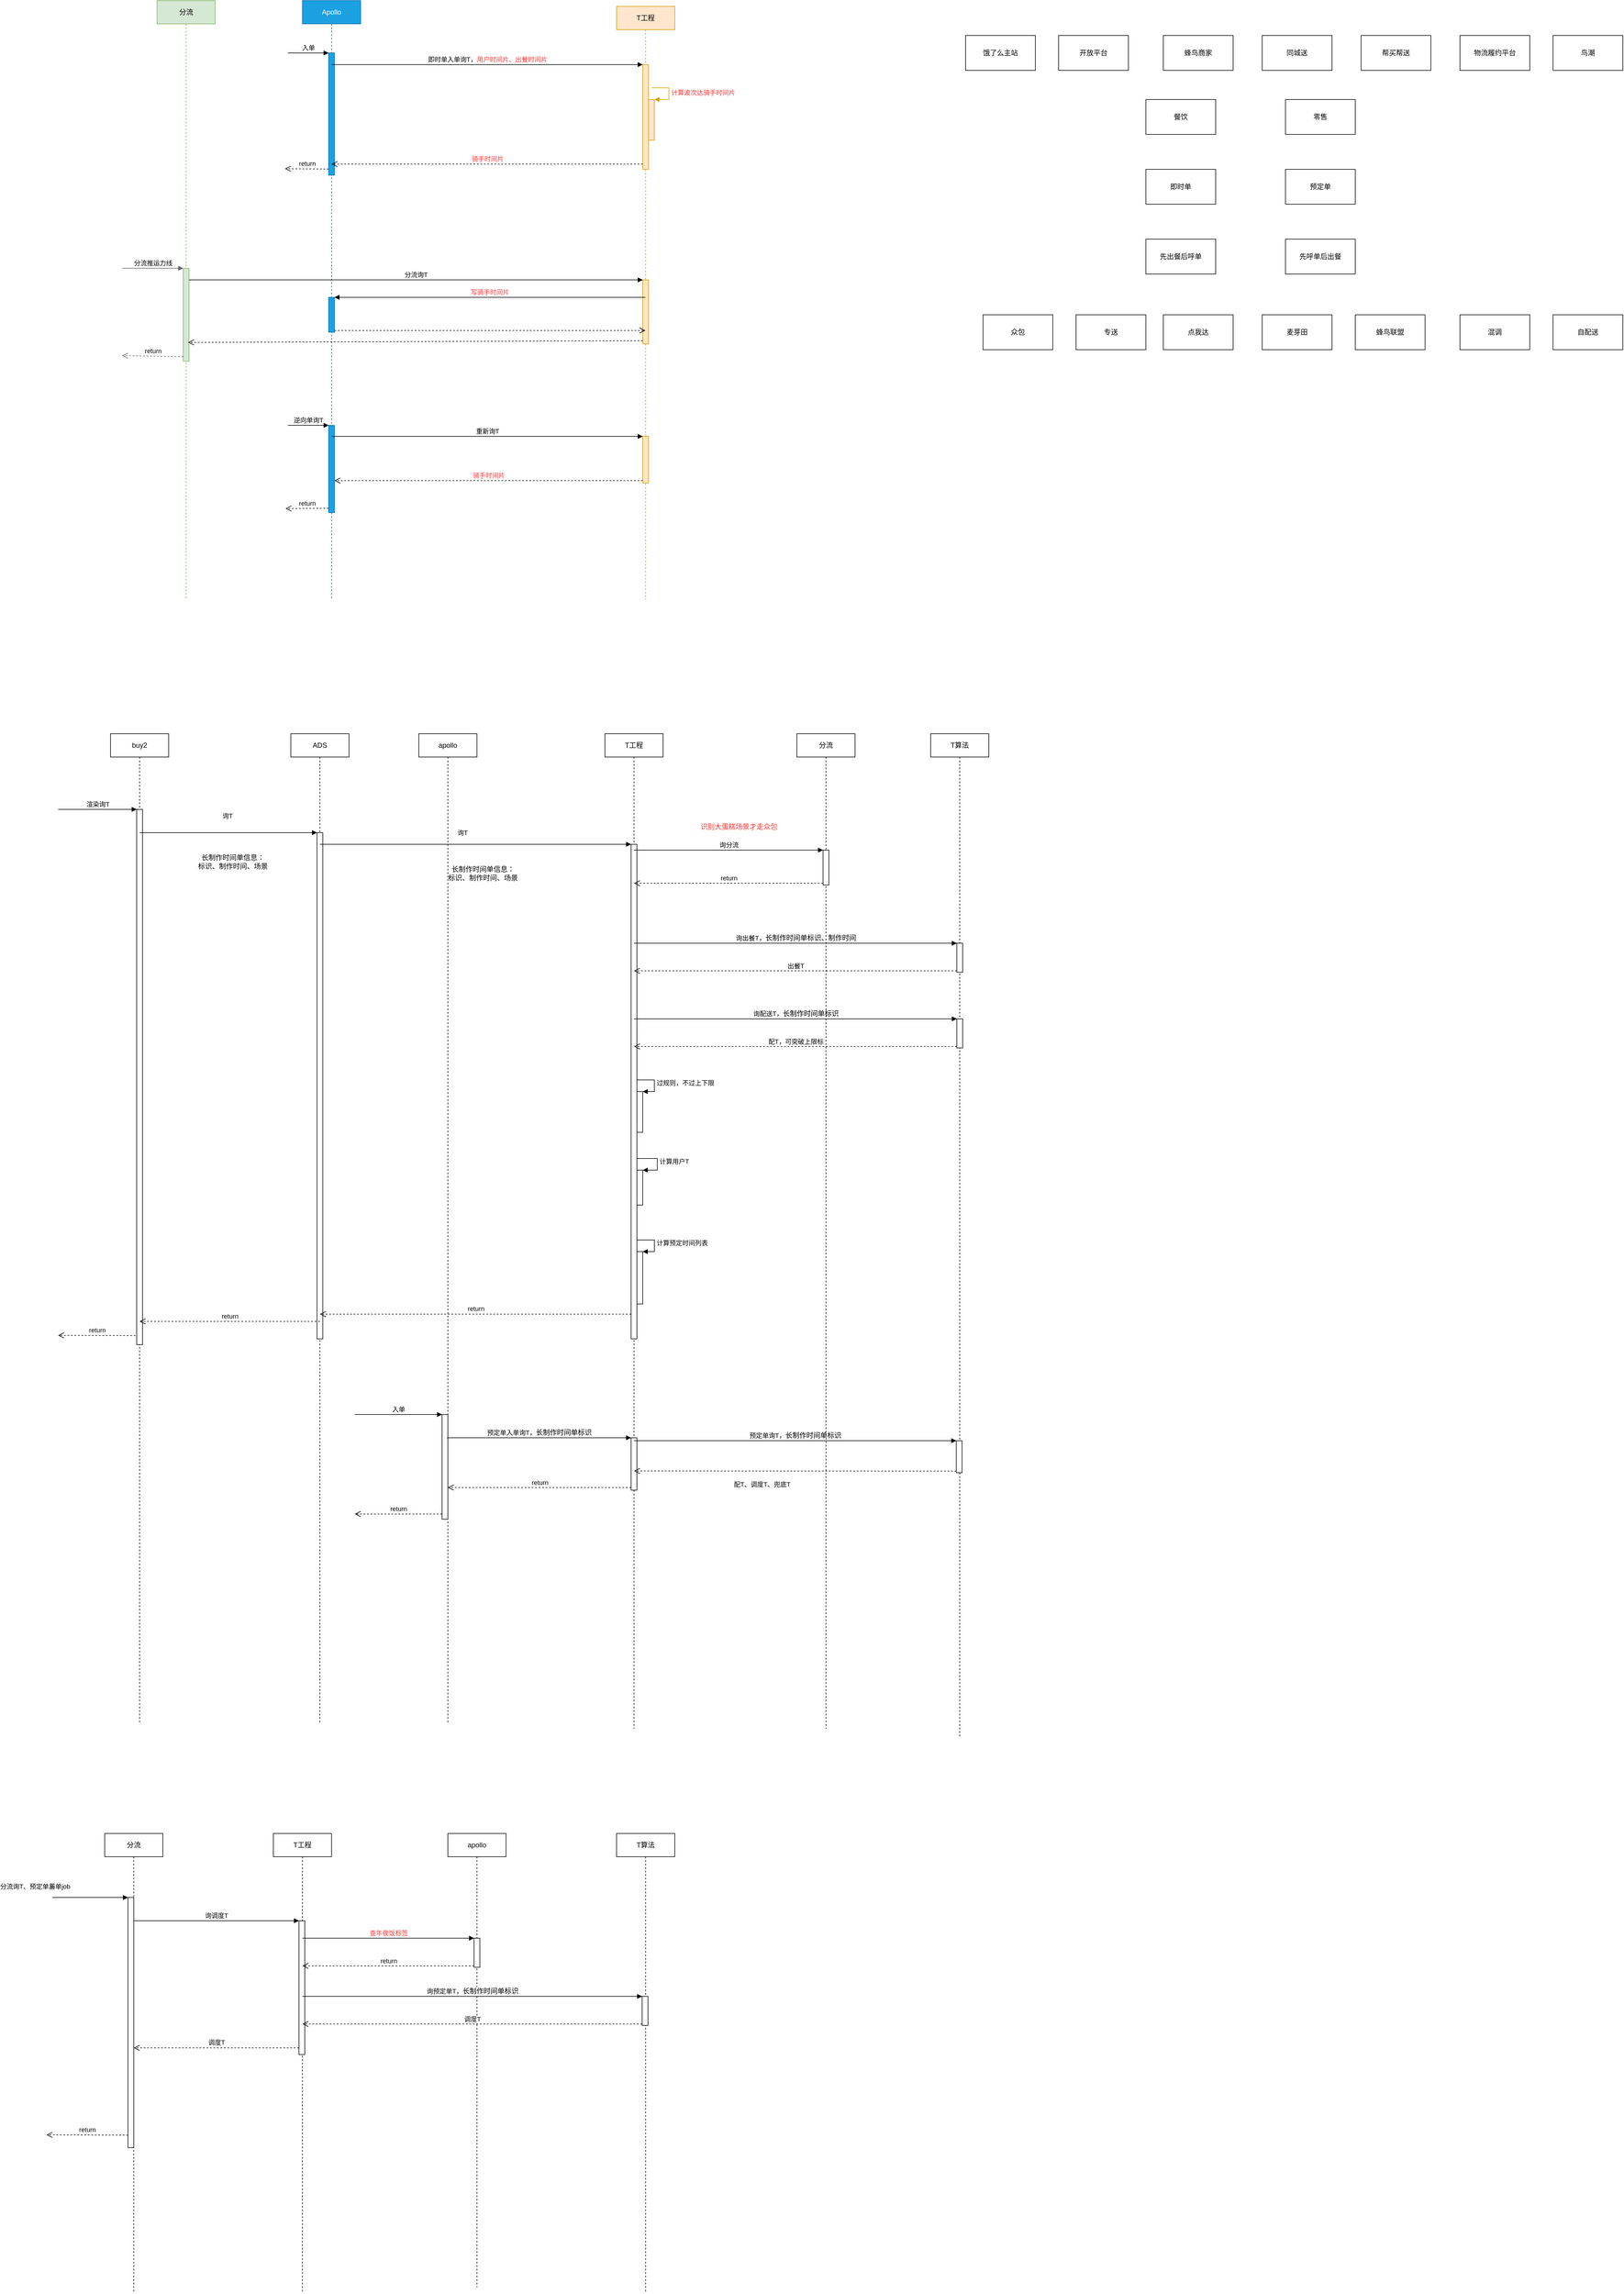 <mxfile version="20.8.1" type="github">
  <diagram id="E3jALuVVR5PxI1aeyk7M" name="第 1 页">
    <mxGraphModel dx="4284" dy="1885" grid="1" gridSize="10" guides="1" tooltips="1" connect="1" arrows="1" fold="1" page="1" pageScale="1" pageWidth="827" pageHeight="1169" math="0" shadow="0">
      <root>
        <mxCell id="0" />
        <mxCell id="1" parent="0" />
        <mxCell id="e2RcNM_Y5yWlaevunkYN-1" value="Apollo" style="shape=umlLifeline;perimeter=lifelinePerimeter;whiteSpace=wrap;html=1;container=1;collapsible=0;recursiveResize=0;outlineConnect=0;fillColor=#1ba1e2;fontColor=#ffffff;strokeColor=#006EAF;" parent="1" vertex="1">
          <mxGeometry x="40" y="10" width="100" height="1030" as="geometry" />
        </mxCell>
        <mxCell id="e2RcNM_Y5yWlaevunkYN-4" value="" style="html=1;points=[];perimeter=orthogonalPerimeter;fillColor=#1ba1e2;fontColor=#ffffff;strokeColor=#006EAF;" parent="e2RcNM_Y5yWlaevunkYN-1" vertex="1">
          <mxGeometry x="45" y="90" width="10" height="210" as="geometry" />
        </mxCell>
        <mxCell id="e2RcNM_Y5yWlaevunkYN-5" value="入单" style="html=1;verticalAlign=bottom;endArrow=block;entryX=0;entryY=0;rounded=0;" parent="e2RcNM_Y5yWlaevunkYN-1" target="e2RcNM_Y5yWlaevunkYN-4" edge="1">
          <mxGeometry relative="1" as="geometry">
            <mxPoint x="-25" y="90" as="sourcePoint" />
          </mxGeometry>
        </mxCell>
        <mxCell id="e2RcNM_Y5yWlaevunkYN-6" value="return" style="html=1;verticalAlign=bottom;endArrow=open;dashed=1;endSize=8;exitX=0;exitY=0.95;rounded=0;" parent="e2RcNM_Y5yWlaevunkYN-1" source="e2RcNM_Y5yWlaevunkYN-4" edge="1">
          <mxGeometry relative="1" as="geometry">
            <mxPoint x="-30" y="289" as="targetPoint" />
          </mxGeometry>
        </mxCell>
        <mxCell id="e2RcNM_Y5yWlaevunkYN-29" value="" style="html=1;points=[];perimeter=orthogonalPerimeter;fontColor=#ffffff;fillColor=#1ba1e2;strokeColor=#006EAF;" parent="e2RcNM_Y5yWlaevunkYN-1" vertex="1">
          <mxGeometry x="45" y="510" width="10" height="60" as="geometry" />
        </mxCell>
        <mxCell id="e2RcNM_Y5yWlaevunkYN-55" value="" style="html=1;points=[];perimeter=orthogonalPerimeter;fontColor=#ffffff;fillColor=#1ba1e2;strokeColor=#006EAF;" parent="e2RcNM_Y5yWlaevunkYN-1" vertex="1">
          <mxGeometry x="45" y="730" width="10" height="150" as="geometry" />
        </mxCell>
        <mxCell id="e2RcNM_Y5yWlaevunkYN-56" value="逆向单询T" style="html=1;verticalAlign=bottom;endArrow=block;entryX=0;entryY=0;rounded=0;fontColor=#000000;" parent="e2RcNM_Y5yWlaevunkYN-1" target="e2RcNM_Y5yWlaevunkYN-55" edge="1">
          <mxGeometry relative="1" as="geometry">
            <mxPoint x="-25" y="730" as="sourcePoint" />
          </mxGeometry>
        </mxCell>
        <mxCell id="e2RcNM_Y5yWlaevunkYN-57" value="return" style="html=1;verticalAlign=bottom;endArrow=open;dashed=1;endSize=8;exitX=0;exitY=0.95;rounded=0;fontColor=#000000;" parent="e2RcNM_Y5yWlaevunkYN-1" source="e2RcNM_Y5yWlaevunkYN-55" edge="1">
          <mxGeometry relative="1" as="geometry">
            <mxPoint x="-29" y="873" as="targetPoint" />
          </mxGeometry>
        </mxCell>
        <mxCell id="e2RcNM_Y5yWlaevunkYN-2" value="T工程" style="shape=umlLifeline;perimeter=lifelinePerimeter;whiteSpace=wrap;html=1;container=1;collapsible=0;recursiveResize=0;outlineConnect=0;fillColor=#ffe6cc;strokeColor=#d79b00;" parent="1" vertex="1">
          <mxGeometry x="580" y="20" width="100" height="1020" as="geometry" />
        </mxCell>
        <mxCell id="e2RcNM_Y5yWlaevunkYN-7" value="" style="html=1;points=[];perimeter=orthogonalPerimeter;fillColor=#ffe6cc;strokeColor=#d79b00;" parent="e2RcNM_Y5yWlaevunkYN-2" vertex="1">
          <mxGeometry x="45" y="100" width="10" height="180" as="geometry" />
        </mxCell>
        <mxCell id="e2RcNM_Y5yWlaevunkYN-13" value="" style="html=1;points=[];perimeter=orthogonalPerimeter;fillColor=#ffe6cc;strokeColor=#d79b00;" parent="e2RcNM_Y5yWlaevunkYN-2" vertex="1">
          <mxGeometry x="45" y="470" width="10" height="110" as="geometry" />
        </mxCell>
        <mxCell id="e2RcNM_Y5yWlaevunkYN-26" value="" style="html=1;points=[];perimeter=orthogonalPerimeter;fillColor=#ffe6cc;strokeColor=#d79b00;" parent="e2RcNM_Y5yWlaevunkYN-2" vertex="1">
          <mxGeometry x="55" y="160" width="10" height="70" as="geometry" />
        </mxCell>
        <mxCell id="e2RcNM_Y5yWlaevunkYN-27" value="&lt;font color=&quot;#ff3333&quot;&gt;计算波次达骑手时间片&lt;/font&gt;" style="edgeStyle=orthogonalEdgeStyle;html=1;align=left;spacingLeft=2;endArrow=block;rounded=0;entryX=1;entryY=0;fontColor=#000000;fillColor=#ffe6cc;strokeColor=#d79b00;" parent="e2RcNM_Y5yWlaevunkYN-2" target="e2RcNM_Y5yWlaevunkYN-26" edge="1">
          <mxGeometry relative="1" as="geometry">
            <mxPoint x="60" y="140" as="sourcePoint" />
            <Array as="points">
              <mxPoint x="90" y="140" />
            </Array>
          </mxGeometry>
        </mxCell>
        <mxCell id="e2RcNM_Y5yWlaevunkYN-58" value="" style="html=1;points=[];perimeter=orthogonalPerimeter;fillColor=#ffe6cc;strokeColor=#d79b00;" parent="e2RcNM_Y5yWlaevunkYN-2" vertex="1">
          <mxGeometry x="45" y="739" width="10" height="80" as="geometry" />
        </mxCell>
        <mxCell id="e2RcNM_Y5yWlaevunkYN-3" value="分流" style="shape=umlLifeline;perimeter=lifelinePerimeter;whiteSpace=wrap;html=1;container=1;collapsible=0;recursiveResize=0;outlineConnect=0;fillColor=#d5e8d4;strokeColor=#82b366;" parent="1" vertex="1">
          <mxGeometry x="-210" y="10" width="100" height="1030" as="geometry" />
        </mxCell>
        <mxCell id="e2RcNM_Y5yWlaevunkYN-10" value="" style="html=1;points=[];perimeter=orthogonalPerimeter;fillColor=#d5e8d4;strokeColor=#82b366;" parent="e2RcNM_Y5yWlaevunkYN-3" vertex="1">
          <mxGeometry x="45" y="460" width="10" height="160" as="geometry" />
        </mxCell>
        <mxCell id="e2RcNM_Y5yWlaevunkYN-11" value="分流推运力线" style="html=1;verticalAlign=bottom;endArrow=block;entryX=0;entryY=0;rounded=0;fillColor=#f5f5f5;strokeColor=#666666;" parent="e2RcNM_Y5yWlaevunkYN-3" target="e2RcNM_Y5yWlaevunkYN-10" edge="1">
          <mxGeometry relative="1" as="geometry">
            <mxPoint x="-60" y="460" as="sourcePoint" />
          </mxGeometry>
        </mxCell>
        <mxCell id="e2RcNM_Y5yWlaevunkYN-12" value="return" style="html=1;verticalAlign=bottom;endArrow=open;dashed=1;endSize=8;exitX=0;exitY=0.95;rounded=0;fillColor=#f5f5f5;strokeColor=#666666;" parent="e2RcNM_Y5yWlaevunkYN-3" source="e2RcNM_Y5yWlaevunkYN-10" edge="1">
          <mxGeometry relative="1" as="geometry">
            <mxPoint x="-60" y="610" as="targetPoint" />
          </mxGeometry>
        </mxCell>
        <mxCell id="e2RcNM_Y5yWlaevunkYN-8" value="即时单入单询T，&lt;font color=&quot;#ff3333&quot;&gt;用户时间片、出餐时间片&lt;/font&gt;" style="html=1;verticalAlign=bottom;endArrow=block;entryX=0;entryY=0;rounded=0;" parent="1" source="e2RcNM_Y5yWlaevunkYN-1" target="e2RcNM_Y5yWlaevunkYN-7" edge="1">
          <mxGeometry relative="1" as="geometry">
            <mxPoint x="195" y="110" as="sourcePoint" />
          </mxGeometry>
        </mxCell>
        <mxCell id="e2RcNM_Y5yWlaevunkYN-9" value="&lt;font color=&quot;#ff3333&quot;&gt;骑手时间片&lt;/font&gt;" style="html=1;verticalAlign=bottom;endArrow=open;dashed=1;endSize=8;exitX=0;exitY=0.95;rounded=0;" parent="1" source="e2RcNM_Y5yWlaevunkYN-7" target="e2RcNM_Y5yWlaevunkYN-1" edge="1">
          <mxGeometry relative="1" as="geometry">
            <mxPoint x="200" y="170" as="targetPoint" />
          </mxGeometry>
        </mxCell>
        <mxCell id="e2RcNM_Y5yWlaevunkYN-14" value="分流询T" style="html=1;verticalAlign=bottom;endArrow=block;entryX=0;entryY=0;rounded=0;" parent="1" source="e2RcNM_Y5yWlaevunkYN-10" target="e2RcNM_Y5yWlaevunkYN-13" edge="1">
          <mxGeometry relative="1" as="geometry">
            <mxPoint x="-160" y="500" as="sourcePoint" />
          </mxGeometry>
        </mxCell>
        <mxCell id="e2RcNM_Y5yWlaevunkYN-15" value="" style="html=1;verticalAlign=bottom;endArrow=open;dashed=1;endSize=8;exitX=0;exitY=0.95;rounded=0;entryX=0.844;entryY=0.797;entryDx=0;entryDy=0;entryPerimeter=0;" parent="1" source="e2RcNM_Y5yWlaevunkYN-13" target="e2RcNM_Y5yWlaevunkYN-10" edge="1">
          <mxGeometry relative="1" as="geometry">
            <mxPoint x="-161" y="576" as="targetPoint" />
          </mxGeometry>
        </mxCell>
        <mxCell id="e2RcNM_Y5yWlaevunkYN-30" value="写骑手时间片" style="html=1;verticalAlign=bottom;endArrow=block;entryX=1;entryY=0;rounded=0;fontColor=#FF3333;" parent="1" source="e2RcNM_Y5yWlaevunkYN-2" target="e2RcNM_Y5yWlaevunkYN-29" edge="1">
          <mxGeometry relative="1" as="geometry">
            <mxPoint x="155" y="510" as="sourcePoint" />
          </mxGeometry>
        </mxCell>
        <mxCell id="e2RcNM_Y5yWlaevunkYN-31" value="" style="html=1;verticalAlign=bottom;endArrow=open;dashed=1;endSize=8;exitX=1;exitY=0.95;rounded=0;fontColor=#FF3333;" parent="1" source="e2RcNM_Y5yWlaevunkYN-29" target="e2RcNM_Y5yWlaevunkYN-2" edge="1">
          <mxGeometry relative="1" as="geometry">
            <mxPoint x="155" y="567" as="targetPoint" />
          </mxGeometry>
        </mxCell>
        <mxCell id="e2RcNM_Y5yWlaevunkYN-35" value="饿了么主站" style="whiteSpace=wrap;html=1;fontColor=#000000;" parent="1" vertex="1">
          <mxGeometry x="1180" y="70" width="120" height="60" as="geometry" />
        </mxCell>
        <mxCell id="e2RcNM_Y5yWlaevunkYN-36" value="开放平台" style="whiteSpace=wrap;html=1;fontColor=#000000;" parent="1" vertex="1">
          <mxGeometry x="1340" y="70" width="120" height="60" as="geometry" />
        </mxCell>
        <mxCell id="e2RcNM_Y5yWlaevunkYN-37" value="同城送" style="whiteSpace=wrap;html=1;fontColor=#000000;" parent="1" vertex="1">
          <mxGeometry x="1690" y="70" width="120" height="60" as="geometry" />
        </mxCell>
        <mxCell id="e2RcNM_Y5yWlaevunkYN-38" value="帮买帮送" style="whiteSpace=wrap;html=1;fontColor=#000000;" parent="1" vertex="1">
          <mxGeometry x="1860" y="70" width="120" height="60" as="geometry" />
        </mxCell>
        <mxCell id="e2RcNM_Y5yWlaevunkYN-39" value="物流履约平台" style="whiteSpace=wrap;html=1;fontColor=#000000;" parent="1" vertex="1">
          <mxGeometry x="2030" y="70" width="120" height="60" as="geometry" />
        </mxCell>
        <mxCell id="e2RcNM_Y5yWlaevunkYN-40" value="鸟潮" style="whiteSpace=wrap;html=1;fontColor=#000000;" parent="1" vertex="1">
          <mxGeometry x="2190" y="70" width="120" height="60" as="geometry" />
        </mxCell>
        <mxCell id="e2RcNM_Y5yWlaevunkYN-41" value="餐饮" style="whiteSpace=wrap;html=1;fontColor=#000000;" parent="1" vertex="1">
          <mxGeometry x="1490" y="180" width="120" height="60" as="geometry" />
        </mxCell>
        <mxCell id="e2RcNM_Y5yWlaevunkYN-42" value="零售" style="whiteSpace=wrap;html=1;fontColor=#000000;" parent="1" vertex="1">
          <mxGeometry x="1730" y="180" width="120" height="60" as="geometry" />
        </mxCell>
        <mxCell id="e2RcNM_Y5yWlaevunkYN-43" value="众包" style="whiteSpace=wrap;html=1;fontColor=#000000;" parent="1" vertex="1">
          <mxGeometry x="1210" y="550" width="120" height="60" as="geometry" />
        </mxCell>
        <mxCell id="e2RcNM_Y5yWlaevunkYN-44" value="专送" style="whiteSpace=wrap;html=1;fontColor=#000000;" parent="1" vertex="1">
          <mxGeometry x="1370" y="550" width="120" height="60" as="geometry" />
        </mxCell>
        <mxCell id="e2RcNM_Y5yWlaevunkYN-45" value="混调" style="whiteSpace=wrap;html=1;fontColor=#000000;" parent="1" vertex="1">
          <mxGeometry x="2030" y="550" width="120" height="60" as="geometry" />
        </mxCell>
        <mxCell id="e2RcNM_Y5yWlaevunkYN-46" value="自配送" style="whiteSpace=wrap;html=1;fontColor=#000000;" parent="1" vertex="1">
          <mxGeometry x="2190" y="550" width="120" height="60" as="geometry" />
        </mxCell>
        <mxCell id="e2RcNM_Y5yWlaevunkYN-47" value="即时单" style="whiteSpace=wrap;html=1;fontColor=#000000;" parent="1" vertex="1">
          <mxGeometry x="1490" y="300" width="120" height="60" as="geometry" />
        </mxCell>
        <mxCell id="e2RcNM_Y5yWlaevunkYN-48" value="预定单" style="whiteSpace=wrap;html=1;fontColor=#000000;" parent="1" vertex="1">
          <mxGeometry x="1730" y="300" width="120" height="60" as="geometry" />
        </mxCell>
        <mxCell id="e2RcNM_Y5yWlaevunkYN-49" value="先出餐后呼单" style="whiteSpace=wrap;html=1;fontColor=#000000;" parent="1" vertex="1">
          <mxGeometry x="1490" y="420" width="120" height="60" as="geometry" />
        </mxCell>
        <mxCell id="e2RcNM_Y5yWlaevunkYN-50" value="先呼单后出餐" style="whiteSpace=wrap;html=1;fontColor=#000000;" parent="1" vertex="1">
          <mxGeometry x="1730" y="420" width="120" height="60" as="geometry" />
        </mxCell>
        <mxCell id="e2RcNM_Y5yWlaevunkYN-51" value="蜂鸟商家" style="whiteSpace=wrap;html=1;fontColor=#000000;" parent="1" vertex="1">
          <mxGeometry x="1520" y="70" width="120" height="60" as="geometry" />
        </mxCell>
        <mxCell id="e2RcNM_Y5yWlaevunkYN-52" value="点我达" style="whiteSpace=wrap;html=1;fontColor=#000000;" parent="1" vertex="1">
          <mxGeometry x="1520" y="550" width="120" height="60" as="geometry" />
        </mxCell>
        <mxCell id="e2RcNM_Y5yWlaevunkYN-53" value="麦芽田" style="whiteSpace=wrap;html=1;fontColor=#000000;" parent="1" vertex="1">
          <mxGeometry x="1690" y="550" width="120" height="60" as="geometry" />
        </mxCell>
        <mxCell id="e2RcNM_Y5yWlaevunkYN-54" value="蜂鸟联盟" style="whiteSpace=wrap;html=1;fontColor=#000000;" parent="1" vertex="1">
          <mxGeometry x="1850" y="550" width="120" height="60" as="geometry" />
        </mxCell>
        <mxCell id="e2RcNM_Y5yWlaevunkYN-59" value="重新询T" style="html=1;verticalAlign=bottom;endArrow=block;entryX=0;entryY=0;rounded=0;fontColor=#000000;" parent="1" target="e2RcNM_Y5yWlaevunkYN-58" edge="1">
          <mxGeometry relative="1" as="geometry">
            <mxPoint x="90.25" y="759" as="sourcePoint" />
          </mxGeometry>
        </mxCell>
        <mxCell id="e2RcNM_Y5yWlaevunkYN-60" value="&lt;span style=&quot;color: rgb(255, 51, 51);&quot;&gt;骑手时间片&lt;/span&gt;" style="html=1;verticalAlign=bottom;endArrow=open;dashed=1;endSize=8;exitX=0;exitY=0.95;rounded=0;fontColor=#000000;" parent="1" source="e2RcNM_Y5yWlaevunkYN-58" target="e2RcNM_Y5yWlaevunkYN-55" edge="1">
          <mxGeometry relative="1" as="geometry">
            <mxPoint x="555" y="835" as="targetPoint" />
          </mxGeometry>
        </mxCell>
        <mxCell id="AoUmKHOgmjfq3gmo8bAv-2" value="buy2" style="shape=umlLifeline;perimeter=lifelinePerimeter;whiteSpace=wrap;html=1;container=1;collapsible=0;recursiveResize=0;outlineConnect=0;" parent="1" vertex="1">
          <mxGeometry x="-290" y="1270" width="100" height="1700" as="geometry" />
        </mxCell>
        <mxCell id="AoUmKHOgmjfq3gmo8bAv-10" value="" style="html=1;points=[];perimeter=orthogonalPerimeter;" parent="AoUmKHOgmjfq3gmo8bAv-2" vertex="1">
          <mxGeometry x="45" y="130" width="10" height="920" as="geometry" />
        </mxCell>
        <mxCell id="AoUmKHOgmjfq3gmo8bAv-11" value="渲染询T" style="html=1;verticalAlign=bottom;endArrow=block;entryX=0;entryY=0;rounded=0;" parent="AoUmKHOgmjfq3gmo8bAv-2" target="AoUmKHOgmjfq3gmo8bAv-10" edge="1">
          <mxGeometry relative="1" as="geometry">
            <mxPoint x="-90" y="130" as="sourcePoint" />
          </mxGeometry>
        </mxCell>
        <mxCell id="AoUmKHOgmjfq3gmo8bAv-12" value="return" style="html=1;verticalAlign=bottom;endArrow=open;dashed=1;endSize=8;rounded=0;exitX=-0.2;exitY=0.983;exitDx=0;exitDy=0;exitPerimeter=0;" parent="AoUmKHOgmjfq3gmo8bAv-2" source="AoUmKHOgmjfq3gmo8bAv-10" edge="1">
          <mxGeometry relative="1" as="geometry">
            <mxPoint x="-90" y="1034" as="targetPoint" />
          </mxGeometry>
        </mxCell>
        <mxCell id="AoUmKHOgmjfq3gmo8bAv-3" value="ADS" style="shape=umlLifeline;perimeter=lifelinePerimeter;whiteSpace=wrap;html=1;container=1;collapsible=0;recursiveResize=0;outlineConnect=0;" parent="1" vertex="1">
          <mxGeometry x="20" y="1270" width="100" height="1700" as="geometry" />
        </mxCell>
        <mxCell id="AoUmKHOgmjfq3gmo8bAv-13" value="" style="html=1;points=[];perimeter=orthogonalPerimeter;" parent="AoUmKHOgmjfq3gmo8bAv-3" vertex="1">
          <mxGeometry x="45" y="170" width="10" height="870" as="geometry" />
        </mxCell>
        <mxCell id="AoUmKHOgmjfq3gmo8bAv-4" value="T工程" style="shape=umlLifeline;perimeter=lifelinePerimeter;whiteSpace=wrap;html=1;container=1;collapsible=0;recursiveResize=0;outlineConnect=0;" parent="1" vertex="1">
          <mxGeometry x="560" y="1270" width="100" height="1710" as="geometry" />
        </mxCell>
        <mxCell id="AoUmKHOgmjfq3gmo8bAv-16" value="" style="html=1;points=[];perimeter=orthogonalPerimeter;" parent="AoUmKHOgmjfq3gmo8bAv-4" vertex="1">
          <mxGeometry x="45" y="190" width="10" height="850" as="geometry" />
        </mxCell>
        <mxCell id="AoUmKHOgmjfq3gmo8bAv-35" value="" style="html=1;points=[];perimeter=orthogonalPerimeter;" parent="AoUmKHOgmjfq3gmo8bAv-4" vertex="1">
          <mxGeometry x="55" y="615" width="10" height="70" as="geometry" />
        </mxCell>
        <mxCell id="AoUmKHOgmjfq3gmo8bAv-36" value="过规则，不过上下限" style="edgeStyle=orthogonalEdgeStyle;html=1;align=left;spacingLeft=2;endArrow=block;rounded=0;entryX=1;entryY=0;fontColor=#000000;" parent="AoUmKHOgmjfq3gmo8bAv-4" target="AoUmKHOgmjfq3gmo8bAv-35" edge="1">
          <mxGeometry relative="1" as="geometry">
            <mxPoint x="55" y="595" as="sourcePoint" />
            <Array as="points">
              <mxPoint x="85" y="595" />
            </Array>
          </mxGeometry>
        </mxCell>
        <mxCell id="AoUmKHOgmjfq3gmo8bAv-37" value="" style="html=1;points=[];perimeter=orthogonalPerimeter;" parent="AoUmKHOgmjfq3gmo8bAv-4" vertex="1">
          <mxGeometry x="55" y="750" width="10" height="60" as="geometry" />
        </mxCell>
        <mxCell id="AoUmKHOgmjfq3gmo8bAv-38" value="计算用户T" style="edgeStyle=orthogonalEdgeStyle;html=1;align=left;spacingLeft=2;endArrow=block;rounded=0;entryX=1;entryY=0;" parent="AoUmKHOgmjfq3gmo8bAv-4" target="AoUmKHOgmjfq3gmo8bAv-37" edge="1">
          <mxGeometry relative="1" as="geometry">
            <mxPoint x="55" y="730" as="sourcePoint" />
            <Array as="points">
              <mxPoint x="90" y="730" />
            </Array>
          </mxGeometry>
        </mxCell>
        <mxCell id="AoUmKHOgmjfq3gmo8bAv-39" value="" style="html=1;points=[];perimeter=orthogonalPerimeter;" parent="AoUmKHOgmjfq3gmo8bAv-4" vertex="1">
          <mxGeometry x="55" y="890" width="10" height="90" as="geometry" />
        </mxCell>
        <mxCell id="AoUmKHOgmjfq3gmo8bAv-40" value="计算预定时间列表" style="edgeStyle=orthogonalEdgeStyle;html=1;align=left;spacingLeft=2;endArrow=block;rounded=0;entryX=1;entryY=0;" parent="AoUmKHOgmjfq3gmo8bAv-4" target="AoUmKHOgmjfq3gmo8bAv-39" edge="1">
          <mxGeometry relative="1" as="geometry">
            <mxPoint x="55" y="870" as="sourcePoint" />
            <Array as="points">
              <mxPoint x="85" y="870" />
            </Array>
          </mxGeometry>
        </mxCell>
        <mxCell id="AoUmKHOgmjfq3gmo8bAv-50" value="" style="html=1;points=[];perimeter=orthogonalPerimeter;" parent="AoUmKHOgmjfq3gmo8bAv-4" vertex="1">
          <mxGeometry x="45" y="1210" width="10" height="90" as="geometry" />
        </mxCell>
        <mxCell id="AoUmKHOgmjfq3gmo8bAv-6" value="T算法" style="shape=umlLifeline;perimeter=lifelinePerimeter;whiteSpace=wrap;html=1;container=1;collapsible=0;recursiveResize=0;outlineConnect=0;" parent="1" vertex="1">
          <mxGeometry x="1120" y="1270" width="100" height="1725" as="geometry" />
        </mxCell>
        <mxCell id="AoUmKHOgmjfq3gmo8bAv-25" value="" style="html=1;points=[];perimeter=orthogonalPerimeter;" parent="AoUmKHOgmjfq3gmo8bAv-6" vertex="1">
          <mxGeometry x="45" y="360" width="10" height="50" as="geometry" />
        </mxCell>
        <mxCell id="AoUmKHOgmjfq3gmo8bAv-32" value="" style="html=1;points=[];perimeter=orthogonalPerimeter;" parent="AoUmKHOgmjfq3gmo8bAv-6" vertex="1">
          <mxGeometry x="45" y="490" width="10" height="50" as="geometry" />
        </mxCell>
        <mxCell id="AoUmKHOgmjfq3gmo8bAv-53" value="" style="html=1;points=[];perimeter=orthogonalPerimeter;" parent="AoUmKHOgmjfq3gmo8bAv-6" vertex="1">
          <mxGeometry x="44" y="1215" width="10" height="55" as="geometry" />
        </mxCell>
        <mxCell id="AoUmKHOgmjfq3gmo8bAv-14" value="&lt;font color=&quot;#000000&quot;&gt;询T&lt;/font&gt;" style="html=1;verticalAlign=bottom;endArrow=block;entryX=0;entryY=0;rounded=0;fontColor=#FF3333;" parent="1" source="AoUmKHOgmjfq3gmo8bAv-2" target="AoUmKHOgmjfq3gmo8bAv-13" edge="1">
          <mxGeometry x="-0.014" y="20" relative="1" as="geometry">
            <mxPoint x="5" y="1440" as="sourcePoint" />
            <mxPoint as="offset" />
          </mxGeometry>
        </mxCell>
        <mxCell id="AoUmKHOgmjfq3gmo8bAv-17" value="" style="html=1;verticalAlign=bottom;endArrow=block;entryX=0;entryY=0;rounded=0;" parent="1" source="AoUmKHOgmjfq3gmo8bAv-3" target="AoUmKHOgmjfq3gmo8bAv-16" edge="1">
          <mxGeometry relative="1" as="geometry">
            <mxPoint x="455" y="1460" as="sourcePoint" />
          </mxGeometry>
        </mxCell>
        <mxCell id="AoUmKHOgmjfq3gmo8bAv-19" value="&lt;span style=&quot;font-size: 11px; background-color: rgb(255, 255, 255);&quot;&gt;&lt;font color=&quot;#000000&quot;&gt;询T&lt;/font&gt;&lt;/span&gt;" style="text;html=1;align=center;verticalAlign=middle;resizable=0;points=[];autosize=1;strokeColor=none;fillColor=none;fontColor=#FF3333;" parent="1" vertex="1">
          <mxGeometry x="290" y="1420" width="50" height="40" as="geometry" />
        </mxCell>
        <mxCell id="AoUmKHOgmjfq3gmo8bAv-26" value="&lt;font color=&quot;#000000&quot;&gt;询出餐T，&lt;/font&gt;&lt;span style=&quot;color: rgb(0, 0, 0); font-size: 12px; background-color: rgb(251, 251, 251);&quot;&gt;长制作时间单标识、制作时间&lt;/span&gt;" style="html=1;verticalAlign=bottom;endArrow=block;entryX=0;entryY=0;rounded=0;fontColor=#FF3333;" parent="1" source="AoUmKHOgmjfq3gmo8bAv-4" target="AoUmKHOgmjfq3gmo8bAv-25" edge="1">
          <mxGeometry relative="1" as="geometry">
            <mxPoint x="650" y="1620" as="sourcePoint" />
          </mxGeometry>
        </mxCell>
        <mxCell id="AoUmKHOgmjfq3gmo8bAv-27" value="出餐T" style="html=1;verticalAlign=bottom;endArrow=open;dashed=1;endSize=8;exitX=0;exitY=0.95;rounded=0;" parent="1" source="AoUmKHOgmjfq3gmo8bAv-25" target="AoUmKHOgmjfq3gmo8bAv-4" edge="1">
          <mxGeometry relative="1" as="geometry">
            <mxPoint x="740" y="1677" as="targetPoint" />
          </mxGeometry>
        </mxCell>
        <mxCell id="AoUmKHOgmjfq3gmo8bAv-33" value="&lt;font color=&quot;#000000&quot;&gt;询配送T，&lt;/font&gt;&lt;span style=&quot;color: rgb(0, 0, 0); font-size: 12px; background-color: rgb(251, 251, 251);&quot;&gt;长制作时间单标识&lt;/span&gt;" style="html=1;verticalAlign=bottom;endArrow=block;entryX=0;entryY=0;rounded=0;fontColor=#FF3333;" parent="1" source="AoUmKHOgmjfq3gmo8bAv-4" target="AoUmKHOgmjfq3gmo8bAv-32" edge="1">
          <mxGeometry relative="1" as="geometry">
            <mxPoint x="1078" y="1760" as="sourcePoint" />
          </mxGeometry>
        </mxCell>
        <mxCell id="AoUmKHOgmjfq3gmo8bAv-34" value="配T，可突破上限标" style="html=1;verticalAlign=bottom;endArrow=open;dashed=1;endSize=8;exitX=0;exitY=0.95;rounded=0;" parent="1" source="AoUmKHOgmjfq3gmo8bAv-32" target="AoUmKHOgmjfq3gmo8bAv-4" edge="1">
          <mxGeometry relative="1" as="geometry">
            <mxPoint x="1078" y="1836" as="targetPoint" />
          </mxGeometry>
        </mxCell>
        <mxCell id="AoUmKHOgmjfq3gmo8bAv-18" value="return" style="html=1;verticalAlign=bottom;endArrow=open;dashed=1;endSize=8;exitX=0;exitY=0.95;rounded=0;" parent="1" source="AoUmKHOgmjfq3gmo8bAv-16" target="AoUmKHOgmjfq3gmo8bAv-3" edge="1">
          <mxGeometry relative="1" as="geometry">
            <mxPoint x="340" y="1906" as="targetPoint" />
          </mxGeometry>
        </mxCell>
        <mxCell id="AoUmKHOgmjfq3gmo8bAv-15" value="return" style="html=1;verticalAlign=bottom;endArrow=open;dashed=1;endSize=8;rounded=0;" parent="1" target="AoUmKHOgmjfq3gmo8bAv-2" edge="1">
          <mxGeometry relative="1" as="geometry">
            <mxPoint x="-80" y="2272.667" as="targetPoint" />
            <mxPoint x="70" y="2280" as="sourcePoint" />
          </mxGeometry>
        </mxCell>
        <mxCell id="AoUmKHOgmjfq3gmo8bAv-42" value="apollo" style="shape=umlLifeline;perimeter=lifelinePerimeter;whiteSpace=wrap;html=1;container=1;collapsible=0;recursiveResize=0;outlineConnect=0;" parent="1" vertex="1">
          <mxGeometry x="240" y="1270" width="100" height="1700" as="geometry" />
        </mxCell>
        <mxCell id="AoUmKHOgmjfq3gmo8bAv-47" value="" style="html=1;points=[];perimeter=orthogonalPerimeter;" parent="AoUmKHOgmjfq3gmo8bAv-42" vertex="1">
          <mxGeometry x="40" y="1170" width="10" height="180" as="geometry" />
        </mxCell>
        <mxCell id="AoUmKHOgmjfq3gmo8bAv-48" value="入单" style="html=1;verticalAlign=bottom;endArrow=block;entryX=0;entryY=0;rounded=0;" parent="AoUmKHOgmjfq3gmo8bAv-42" target="AoUmKHOgmjfq3gmo8bAv-47" edge="1">
          <mxGeometry relative="1" as="geometry">
            <mxPoint x="-110" y="1170" as="sourcePoint" />
          </mxGeometry>
        </mxCell>
        <mxCell id="AoUmKHOgmjfq3gmo8bAv-49" value="return" style="html=1;verticalAlign=bottom;endArrow=open;dashed=1;endSize=8;exitX=0;exitY=0.95;rounded=0;" parent="AoUmKHOgmjfq3gmo8bAv-42" source="AoUmKHOgmjfq3gmo8bAv-47" edge="1">
          <mxGeometry relative="1" as="geometry">
            <mxPoint x="-110" y="1341" as="targetPoint" />
          </mxGeometry>
        </mxCell>
        <mxCell id="AoUmKHOgmjfq3gmo8bAv-51" value="&lt;font color=&quot;#000000&quot;&gt;预定单入单询T，&lt;/font&gt;&lt;span style=&quot;color: rgb(0, 0, 0); font-size: 12px; background-color: rgb(251, 251, 251);&quot;&gt;长制作时间单标识&lt;/span&gt;" style="html=1;verticalAlign=bottom;endArrow=block;entryX=0;entryY=0;rounded=0;fontColor=#FF3333;" parent="1" target="AoUmKHOgmjfq3gmo8bAv-50" edge="1">
          <mxGeometry relative="1" as="geometry">
            <mxPoint x="288.5" y="2480" as="sourcePoint" />
          </mxGeometry>
        </mxCell>
        <mxCell id="AoUmKHOgmjfq3gmo8bAv-54" value="&lt;font color=&quot;#000000&quot;&gt;预定单询T，&lt;/font&gt;&lt;span style=&quot;color: rgb(0, 0, 0); font-size: 12px; background-color: rgb(251, 251, 251);&quot;&gt;长制作时间单标识&lt;/span&gt;" style="html=1;verticalAlign=bottom;endArrow=block;entryX=0;entryY=0;rounded=0;fontColor=#FF3333;" parent="1" source="AoUmKHOgmjfq3gmo8bAv-4" target="AoUmKHOgmjfq3gmo8bAv-53" edge="1">
          <mxGeometry relative="1" as="geometry">
            <mxPoint x="553.5" y="2490" as="sourcePoint" />
          </mxGeometry>
        </mxCell>
        <mxCell id="AoUmKHOgmjfq3gmo8bAv-55" value="" style="html=1;verticalAlign=bottom;endArrow=open;dashed=1;endSize=8;exitX=0;exitY=0.95;rounded=0;" parent="1" source="AoUmKHOgmjfq3gmo8bAv-53" edge="1">
          <mxGeometry relative="1" as="geometry">
            <mxPoint x="610" y="2537" as="targetPoint" />
          </mxGeometry>
        </mxCell>
        <mxCell id="AoUmKHOgmjfq3gmo8bAv-57" value="&lt;span style=&quot;font-size: 11px; background-color: rgb(255, 255, 255);&quot;&gt;配T、调度T、兜底T&lt;/span&gt;" style="text;html=1;align=center;verticalAlign=middle;resizable=0;points=[];autosize=1;strokeColor=none;fillColor=none;" parent="1" vertex="1">
          <mxGeometry x="740" y="2540" width="180" height="40" as="geometry" />
        </mxCell>
        <mxCell id="AoUmKHOgmjfq3gmo8bAv-52" value="return" style="html=1;verticalAlign=bottom;endArrow=open;dashed=1;endSize=8;exitX=0;exitY=0.95;rounded=0;" parent="1" source="AoUmKHOgmjfq3gmo8bAv-50" target="AoUmKHOgmjfq3gmo8bAv-47" edge="1">
          <mxGeometry relative="1" as="geometry">
            <mxPoint x="450" y="2594" as="targetPoint" />
          </mxGeometry>
        </mxCell>
        <mxCell id="AoUmKHOgmjfq3gmo8bAv-59" value="分流" style="shape=umlLifeline;perimeter=lifelinePerimeter;whiteSpace=wrap;html=1;container=1;collapsible=0;recursiveResize=0;outlineConnect=0;fontColor=#000000;" parent="1" vertex="1">
          <mxGeometry x="-300" y="3160" width="100" height="790" as="geometry" />
        </mxCell>
        <mxCell id="AoUmKHOgmjfq3gmo8bAv-62" value="" style="html=1;points=[];perimeter=orthogonalPerimeter;fontColor=#000000;" parent="AoUmKHOgmjfq3gmo8bAv-59" vertex="1">
          <mxGeometry x="40" y="110" width="10" height="430" as="geometry" />
        </mxCell>
        <mxCell id="AoUmKHOgmjfq3gmo8bAv-63" value="分流询T、预定单蓄单job" style="html=1;verticalAlign=bottom;endArrow=block;entryX=0;entryY=0;rounded=0;fontColor=#000000;" parent="AoUmKHOgmjfq3gmo8bAv-59" target="AoUmKHOgmjfq3gmo8bAv-62" edge="1">
          <mxGeometry x="-1" y="32" relative="1" as="geometry">
            <mxPoint x="-90" y="110" as="sourcePoint" />
            <mxPoint x="-30" y="22" as="offset" />
          </mxGeometry>
        </mxCell>
        <mxCell id="AoUmKHOgmjfq3gmo8bAv-64" value="return" style="html=1;verticalAlign=bottom;endArrow=open;dashed=1;endSize=8;exitX=0;exitY=0.95;rounded=0;fontColor=#000000;" parent="AoUmKHOgmjfq3gmo8bAv-59" source="AoUmKHOgmjfq3gmo8bAv-62" edge="1">
          <mxGeometry relative="1" as="geometry">
            <mxPoint x="-100" y="518" as="targetPoint" />
          </mxGeometry>
        </mxCell>
        <mxCell id="AoUmKHOgmjfq3gmo8bAv-60" value="T工程" style="shape=umlLifeline;perimeter=lifelinePerimeter;whiteSpace=wrap;html=1;container=1;collapsible=0;recursiveResize=0;outlineConnect=0;fontColor=#000000;" parent="1" vertex="1">
          <mxGeometry x="-10" y="3160" width="100" height="790" as="geometry" />
        </mxCell>
        <mxCell id="AoUmKHOgmjfq3gmo8bAv-65" value="" style="html=1;points=[];perimeter=orthogonalPerimeter;fontColor=#000000;" parent="AoUmKHOgmjfq3gmo8bAv-60" vertex="1">
          <mxGeometry x="44" y="150" width="10" height="230" as="geometry" />
        </mxCell>
        <mxCell id="AoUmKHOgmjfq3gmo8bAv-61" value="apollo" style="shape=umlLifeline;perimeter=lifelinePerimeter;whiteSpace=wrap;html=1;container=1;collapsible=0;recursiveResize=0;outlineConnect=0;fontColor=#000000;" parent="1" vertex="1">
          <mxGeometry x="290" y="3160" width="100" height="780" as="geometry" />
        </mxCell>
        <mxCell id="AoUmKHOgmjfq3gmo8bAv-69" value="" style="html=1;points=[];perimeter=orthogonalPerimeter;fontColor=#000000;" parent="AoUmKHOgmjfq3gmo8bAv-61" vertex="1">
          <mxGeometry x="45" y="180" width="10" height="50" as="geometry" />
        </mxCell>
        <mxCell id="AoUmKHOgmjfq3gmo8bAv-66" value="询调度T" style="html=1;verticalAlign=bottom;endArrow=block;entryX=0;entryY=0;rounded=0;fontColor=#000000;" parent="1" source="AoUmKHOgmjfq3gmo8bAv-59" target="AoUmKHOgmjfq3gmo8bAv-65" edge="1">
          <mxGeometry relative="1" as="geometry">
            <mxPoint x="-160" y="3310" as="sourcePoint" />
          </mxGeometry>
        </mxCell>
        <mxCell id="AoUmKHOgmjfq3gmo8bAv-67" value="调度T" style="html=1;verticalAlign=bottom;endArrow=open;dashed=1;endSize=8;exitX=0;exitY=0.95;rounded=0;fontColor=#000000;" parent="1" source="AoUmKHOgmjfq3gmo8bAv-65" target="AoUmKHOgmjfq3gmo8bAv-59" edge="1">
          <mxGeometry relative="1" as="geometry">
            <mxPoint x="-36" y="3386" as="targetPoint" />
          </mxGeometry>
        </mxCell>
        <mxCell id="AoUmKHOgmjfq3gmo8bAv-68" value="T算法" style="shape=umlLifeline;perimeter=lifelinePerimeter;whiteSpace=wrap;html=1;container=1;collapsible=0;recursiveResize=0;outlineConnect=0;fontColor=#000000;" parent="1" vertex="1">
          <mxGeometry x="580" y="3160" width="100" height="790" as="geometry" />
        </mxCell>
        <mxCell id="AoUmKHOgmjfq3gmo8bAv-75" value="" style="html=1;points=[];perimeter=orthogonalPerimeter;fontColor=#000000;" parent="AoUmKHOgmjfq3gmo8bAv-68" vertex="1">
          <mxGeometry x="44" y="280" width="10" height="50" as="geometry" />
        </mxCell>
        <mxCell id="AoUmKHOgmjfq3gmo8bAv-70" value="&lt;font color=&quot;#ff3333&quot;&gt;查年夜饭标签&lt;/font&gt;" style="html=1;verticalAlign=bottom;endArrow=block;entryX=0;entryY=0;rounded=0;fontColor=#000000;" parent="1" source="AoUmKHOgmjfq3gmo8bAv-60" target="AoUmKHOgmjfq3gmo8bAv-69" edge="1">
          <mxGeometry relative="1" as="geometry">
            <mxPoint x="265" y="3340" as="sourcePoint" />
          </mxGeometry>
        </mxCell>
        <mxCell id="AoUmKHOgmjfq3gmo8bAv-71" value="return" style="html=1;verticalAlign=bottom;endArrow=open;dashed=1;endSize=8;exitX=0;exitY=0.95;rounded=0;fontColor=#000000;" parent="1" source="AoUmKHOgmjfq3gmo8bAv-69" target="AoUmKHOgmjfq3gmo8bAv-60" edge="1">
          <mxGeometry relative="1" as="geometry">
            <mxPoint x="265" y="3416" as="targetPoint" />
          </mxGeometry>
        </mxCell>
        <mxCell id="AoUmKHOgmjfq3gmo8bAv-76" value="询预定单T，&lt;span style=&quot;font-size: 12px; background-color: rgb(251, 251, 251);&quot;&gt;长制作时间单标识&lt;/span&gt;" style="html=1;verticalAlign=bottom;endArrow=block;entryX=0;entryY=0;rounded=0;fontColor=#000000;" parent="1" source="AoUmKHOgmjfq3gmo8bAv-60" target="AoUmKHOgmjfq3gmo8bAv-75" edge="1">
          <mxGeometry relative="1" as="geometry">
            <mxPoint x="554" y="3440" as="sourcePoint" />
          </mxGeometry>
        </mxCell>
        <mxCell id="AoUmKHOgmjfq3gmo8bAv-77" value="调度T" style="html=1;verticalAlign=bottom;endArrow=open;dashed=1;endSize=8;exitX=0;exitY=0.95;rounded=0;fontColor=#000000;" parent="1" source="AoUmKHOgmjfq3gmo8bAv-75" target="AoUmKHOgmjfq3gmo8bAv-60" edge="1">
          <mxGeometry relative="1" as="geometry">
            <mxPoint x="554" y="3516" as="targetPoint" />
          </mxGeometry>
        </mxCell>
        <mxCell id="9se46bVj3GfnI24Nl3E_-1" value="长制作时间单信息：&lt;br&gt;标识、制作时间、场景" style="text;html=1;align=center;verticalAlign=middle;resizable=0;points=[];autosize=1;strokeColor=none;fillColor=none;" parent="1" vertex="1">
          <mxGeometry x="-180" y="1460" width="200" height="60" as="geometry" />
        </mxCell>
        <mxCell id="9se46bVj3GfnI24Nl3E_-3" value="长制作时间单信息：&lt;br&gt;标识、制作时间、场景" style="text;html=1;align=center;verticalAlign=middle;resizable=0;points=[];autosize=1;strokeColor=none;fillColor=none;" parent="1" vertex="1">
          <mxGeometry x="250" y="1480" width="200" height="60" as="geometry" />
        </mxCell>
        <mxCell id="9se46bVj3GfnI24Nl3E_-4" value="分流" style="shape=umlLifeline;perimeter=lifelinePerimeter;whiteSpace=wrap;html=1;container=1;collapsible=0;recursiveResize=0;outlineConnect=0;" parent="1" vertex="1">
          <mxGeometry x="890" y="1270" width="100" height="1710" as="geometry" />
        </mxCell>
        <mxCell id="9se46bVj3GfnI24Nl3E_-13" value="" style="html=1;points=[];perimeter=orthogonalPerimeter;fontColor=#000000;" parent="9se46bVj3GfnI24Nl3E_-4" vertex="1">
          <mxGeometry x="45" y="200" width="10" height="60" as="geometry" />
        </mxCell>
        <mxCell id="9se46bVj3GfnI24Nl3E_-15" value="return" style="html=1;verticalAlign=bottom;endArrow=open;dashed=1;endSize=8;exitX=0;exitY=0.95;rounded=0;fontColor=#000000;" parent="1" source="9se46bVj3GfnI24Nl3E_-13" target="AoUmKHOgmjfq3gmo8bAv-4" edge="1">
          <mxGeometry relative="1" as="geometry">
            <mxPoint x="865" y="1546" as="targetPoint" />
          </mxGeometry>
        </mxCell>
        <mxCell id="9se46bVj3GfnI24Nl3E_-14" value="询分流" style="html=1;verticalAlign=bottom;endArrow=block;entryX=0;entryY=0;rounded=0;fontColor=#000000;" parent="1" source="AoUmKHOgmjfq3gmo8bAv-4" target="9se46bVj3GfnI24Nl3E_-13" edge="1">
          <mxGeometry relative="1" as="geometry">
            <mxPoint x="865" y="1470" as="sourcePoint" />
          </mxGeometry>
        </mxCell>
        <mxCell id="9se46bVj3GfnI24Nl3E_-16" value="&lt;font color=&quot;#ff3333&quot;&gt;识别大蛋糕场景才走众包&lt;/font&gt;" style="text;html=1;align=center;verticalAlign=middle;resizable=0;points=[];autosize=1;strokeColor=none;fillColor=none;fontColor=#000000;" parent="1" vertex="1">
          <mxGeometry x="680" y="1410" width="220" height="40" as="geometry" />
        </mxCell>
      </root>
    </mxGraphModel>
  </diagram>
</mxfile>
